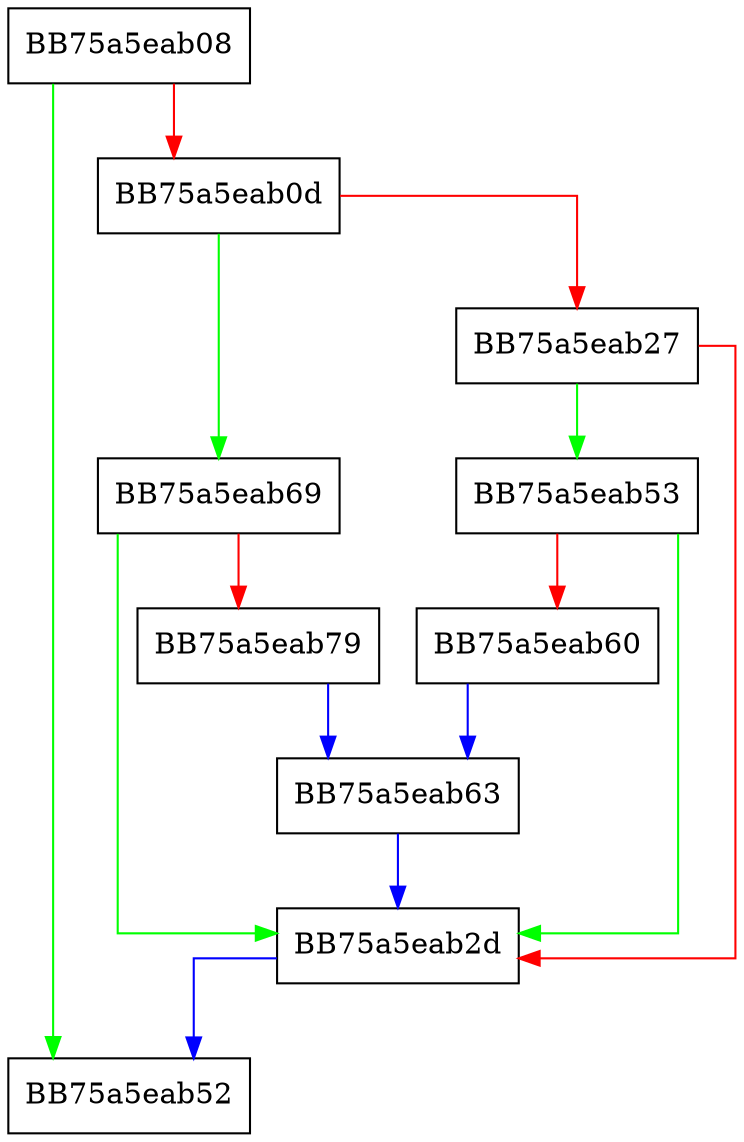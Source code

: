 digraph nscriptMlexer_ResetInputBuffer {
  node [shape="box"];
  graph [splines=ortho];
  BB75a5eab08 -> BB75a5eab52 [color="green"];
  BB75a5eab08 -> BB75a5eab0d [color="red"];
  BB75a5eab0d -> BB75a5eab69 [color="green"];
  BB75a5eab0d -> BB75a5eab27 [color="red"];
  BB75a5eab27 -> BB75a5eab53 [color="green"];
  BB75a5eab27 -> BB75a5eab2d [color="red"];
  BB75a5eab2d -> BB75a5eab52 [color="blue"];
  BB75a5eab53 -> BB75a5eab2d [color="green"];
  BB75a5eab53 -> BB75a5eab60 [color="red"];
  BB75a5eab60 -> BB75a5eab63 [color="blue"];
  BB75a5eab63 -> BB75a5eab2d [color="blue"];
  BB75a5eab69 -> BB75a5eab2d [color="green"];
  BB75a5eab69 -> BB75a5eab79 [color="red"];
  BB75a5eab79 -> BB75a5eab63 [color="blue"];
}